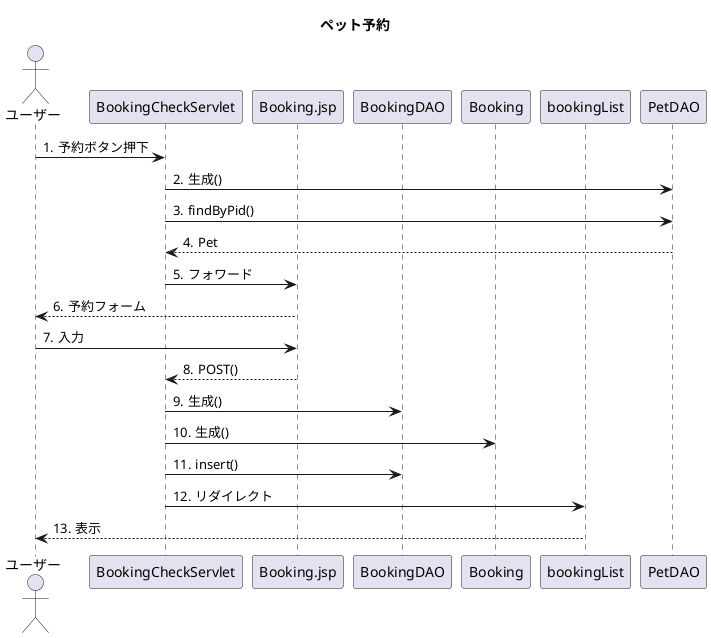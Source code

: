 @startuml
title ペット予約
actor ユーザー
participant BookingCheckServlet
participant Booking.jsp
participant BookingDAO
participant Booking
participant bookingList
autonumber "#."


ユーザー->BookingCheckServlet : 予約ボタン押下
BookingCheckServlet->PetDAO : 生成()
BookingCheckServlet->PetDAO : findByPid()
PetDAO-->BookingCheckServlet : Pet
BookingCheckServlet->Booking.jsp : フォワード
Booking.jsp-->ユーザー : 予約フォーム
ユーザー->Booking.jsp : 入力
Booking.jsp-->BookingCheckServlet : POST()
BookingCheckServlet->BookingDAO : 生成()
BookingCheckServlet->Booking:生成()
BookingCheckServlet->BookingDAO : insert()
BookingCheckServlet->bookingList : リダイレクト
bookingList-->ユーザー : 表示



@enduml
